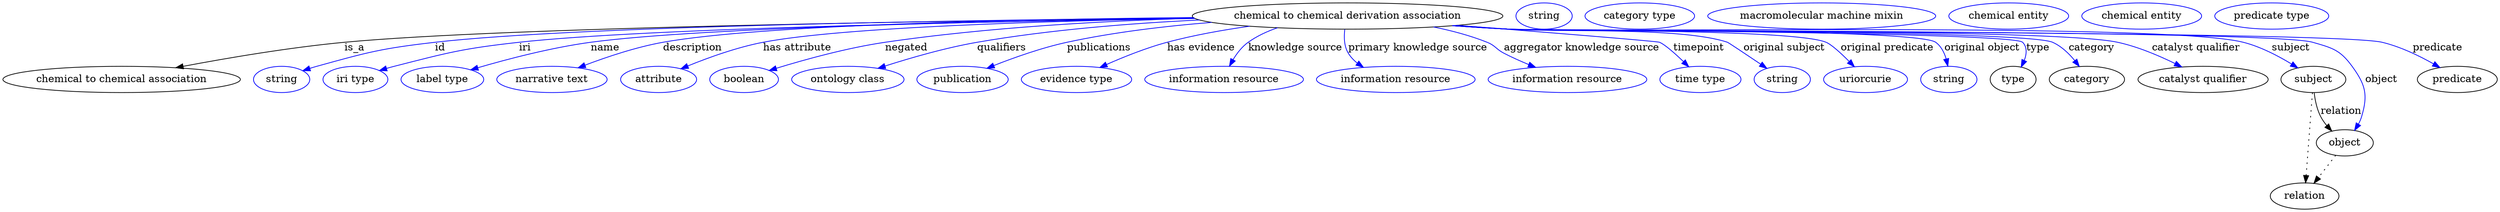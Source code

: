 digraph {
	graph [bb="0,0,3411.1,283"];
	node [label="\N"];
	"chemical to chemical derivation association"	[height=0.5,
		label="chemical to chemical derivation association",
		pos="1838.5,265",
		width=5.9036];
	"chemical to chemical association"	[height=0.5,
		pos="162.49,178",
		width=4.5135];
	"chemical to chemical derivation association" -> "chemical to chemical association"	[label=is_a,
		lp="482.49,221.5",
		pos="e,236.63,194.03 1628.4,262.14 1301.7,258.65 686.93,249.54 468.49,229 392.97,221.9 307.88,207.47 246.63,195.93"];
	id	[color=blue,
		height=0.5,
		label=string,
		pos="381.49,178",
		width=1.0652];
	"chemical to chemical derivation association" -> id	[color=blue,
		label=id,
		lp="600.49,221.5",
		pos="e,410.47,190.01 1628.1,262.42 1326.8,259.42 787.38,251.07 593.49,229 519.61,220.59 501.15,215.79 429.49,196 426.38,195.14 423.18,\
194.18 419.98,193.17",
		style=solid];
	iri	[color=blue,
		height=0.5,
		label="iri type",
		pos="482.49,178",
		width=1.2277];
	"chemical to chemical derivation association" -> iri	[color=blue,
		label=iri,
		lp="718.49,221.5",
		pos="e,515.1,190.16 1630,261.41 1354.1,257.3 882.49,247.77 710.49,229 631.8,220.41 612.21,215.46 535.49,196 532.06,195.13 528.52,194.16 \
524.99,193.14",
		style=solid];
	name	[color=blue,
		height=0.5,
		label="label type",
		pos="601.49,178",
		width=1.5707];
	"chemical to chemical derivation association" -> name	[color=blue,
		label=name,
		lp="823.49,221.5",
		pos="e,640.11,191.18 1628.7,261.96 1373.3,258.59 957.07,250.01 803.49,229 750.08,221.7 690.31,205.92 649.74,194.03",
		style=solid];
	description	[color=blue,
		height=0.5,
		label="narrative text",
		pos="751.49,178",
		width=2.0943];
	"chemical to chemical derivation association" -> description	[color=blue,
		label=description,
		lp="942.99,221.5",
		pos="e,787.05,193.95 1627.3,263.01 1394.8,260.69 1036.3,253.15 902.49,229 865.98,222.41 826.22,208.97 796.66,197.69",
		style=solid];
	"has attribute"	[color=blue,
		height=0.5,
		label=attribute,
		pos="896.49,178",
		width=1.4443];
	"chemical to chemical derivation association" -> "has attribute"	[color=blue,
		label="has attribute",
		lp="1085.5,221.5",
		pos="e,927.06,192.73 1629.1,261.8 1430.7,258.45 1147.3,250.05 1038.5,229 1003,222.14 964.46,208.11 936.49,196.66",
		style=solid];
	negated	[color=blue,
		height=0.5,
		label=boolean,
		pos="1013.5,178",
		width=1.2999];
	"chemical to chemical derivation association" -> negated	[color=blue,
		label=negated,
		lp="1234.5,221.5",
		pos="e,1047.7,190.33 1629.1,261.93 1505.3,258.34 1345.8,249.61 1205.5,229 1153.9,221.42 1096.1,205.31 1057.6,193.41",
		style=solid];
	qualifiers	[color=blue,
		height=0.5,
		label="ontology class",
		pos="1154.5,178",
		width=2.1304];
	"chemical to chemical derivation association" -> qualifiers	[color=blue,
		label=qualifiers,
		lp="1365,221.5",
		pos="e,1195.8,193.28 1635.6,259.57 1542.4,255.09 1430.8,246.26 1331.5,229 1288.2,221.48 1240.3,207.6 1205.3,196.37",
		style=solid];
	publications	[color=blue,
		height=0.5,
		label=publication,
		pos="1311.5,178",
		width=1.7332];
	"chemical to chemical derivation association" -> publications	[color=blue,
		label=publications,
		lp="1498.5,221.5",
		pos="e,1344.9,193.32 1652.5,256.28 1589.2,251.21 1518.3,242.84 1454.5,229 1420,221.52 1382.4,208.14 1354.4,197.11",
		style=solid];
	"has evidence"	[color=blue,
		height=0.5,
		label="evidence type",
		pos="1467.5,178",
		width=2.0943];
	"chemical to chemical derivation association" -> "has evidence"	[color=blue,
		label="has evidence",
		lp="1638,221.5",
		pos="e,1499.4,194.37 1704.3,251.01 1667.4,245.81 1627.6,238.68 1591.5,229 1563.1,221.39 1532.5,209.08 1508.8,198.58",
		style=solid];
	"knowledge source"	[color=blue,
		height=0.5,
		label="information resource",
		pos="1669.5,178",
		width=3.015];
	"chemical to chemical derivation association" -> "knowledge source"	[color=blue,
		label="knowledge source",
		lp="1767,221.5",
		pos="e,1676.9,196.24 1742.7,248.93 1728.4,244.04 1714.5,237.57 1702.5,229 1693.9,222.9 1687,213.84 1681.7,205.1",
		style=solid];
	"primary knowledge source"	[color=blue,
		height=0.5,
		label="information resource",
		pos="1904.5,178",
		width=3.015];
	"chemical to chemical derivation association" -> "primary knowledge source"	[color=blue,
		label="primary knowledge source",
		lp="1934.5,221.5",
		pos="e,1860.1,194.65 1834.7,246.59 1833.4,236.37 1833.6,223.63 1839.5,214 1842.7,208.82 1846.9,204.35 1851.7,200.52",
		style=solid];
	"aggregator knowledge source"	[color=blue,
		height=0.5,
		label="information resource",
		pos="2139.5,178",
		width=3.015];
	"chemical to chemical derivation association" -> "aggregator knowledge source"	[color=blue,
		label="aggregator knowledge source",
		lp="2159,221.5",
		pos="e,2095.8,194.64 1956.2,250 1980.9,244.97 2006.5,238.18 2029.5,229 2040.8,224.48 2041.7,219.64 2052.5,214 2063.2,208.42 2075,203.13 \
2086.4,198.44",
		style=solid];
	timepoint	[color=blue,
		height=0.5,
		label="time type",
		pos="2321.5,178",
		width=1.5346];
	"chemical to chemical derivation association" -> timepoint	[color=blue,
		label=timepoint,
		lp="2319.5,221.5",
		pos="e,2305.5,195.38 1988.6,252.24 2110.3,242.63 2262.2,230.4 2265.5,229 2272.9,225.82 2286.3,214.01 2298.1,202.67",
		style=solid];
	"original subject"	[color=blue,
		height=0.5,
		label=string,
		pos="2433.5,178",
		width=1.0652];
	"chemical to chemical derivation association" -> "original subject"	[color=blue,
		label="original subject",
		lp="2436.5,221.5",
		pos="e,2412.4,193.27 1988.3,252.2 2012.5,250.39 2037.2,248.6 2060.5,247 2126.7,242.47 2295.6,250.13 2358.5,229 2359.8,228.55 2383.5,212.7 \
2403.9,198.97",
		style=solid];
	"original predicate"	[color=blue,
		height=0.5,
		label=uriorcurie,
		pos="2547.5,178",
		width=1.5887];
	"chemical to chemical derivation association" -> "original predicate"	[color=blue,
		label="original predicate",
		lp="2577,221.5",
		pos="e,2532.2,195.46 1985.6,252.01 2010.6,250.18 2036.3,248.43 2060.5,247 2108.6,244.16 2449,247.5 2493.5,229 2500.8,225.96 2513.7,214.16 \
2525,202.78",
		style=solid];
	"original object"	[color=blue,
		height=0.5,
		label=string,
		pos="2661.5,178",
		width=1.0652];
	"chemical to chemical derivation association" -> "original object"	[color=blue,
		label="original object",
		lp="2707,221.5",
		pos="e,2660.1,196.31 1984.4,251.87 2009.8,250.04 2035.9,248.32 2060.5,247 2092.8,245.26 2617.3,248.04 2643.5,229 2650.9,223.62 2655.3,\
214.91 2657.8,206.25",
		style=solid];
	type	[height=0.5,
		pos="2749.5,178",
		width=0.86659];
	"chemical to chemical derivation association" -> type	[color=blue,
		label=type,
		lp="2783.5,221.5",
		pos="e,2760.5,194.96 1983.5,251.83 2009.1,249.98 2035.6,248.27 2060.5,247 2080,246 2748.9,242.97 2762.5,229 2768.9,222.4 2768.1,213.03 \
2764.8,204.19",
		style=solid];
	category	[height=0.5,
		pos="2850.5,178",
		width=1.4263];
	"chemical to chemical derivation association" -> category	[color=blue,
		label=category,
		lp="2857,221.5",
		pos="e,2840,195.81 1983.5,251.8 2009.1,249.96 2035.6,248.25 2060.5,247 2101.7,244.92 2765.8,245.85 2803.5,229 2815.6,223.61 2826,213.5 \
2833.9,203.77",
		style=solid];
	"catalyst qualifier"	[height=0.5,
		pos="3008.5,178",
		width=2.4734];
	"chemical to chemical derivation association" -> "catalyst qualifier"	[color=blue,
		label="catalyst qualifier",
		lp="3000,221.5",
		pos="e,2979.5,195.23 1982.9,251.79 2008.7,249.93 2035.4,248.23 2060.5,247 2152.8,242.47 2802.1,248.66 2892.5,229 2919.7,223.08 2948.4,\
210.75 2970.5,199.81",
		style=solid];
	subject	[height=0.5,
		pos="3159.5,178",
		width=1.2277];
	"chemical to chemical derivation association" -> subject	[color=blue,
		label=subject,
		lp="3129.5,221.5",
		pos="e,3138,194.04 1982.6,251.73 2008.5,249.88 2035.3,248.19 2060.5,247 2171.9,241.74 2956.4,256.73 3064.5,229 3087.5,223.08 3111.2,210.62 \
3129.2,199.62",
		style=solid];
	object	[height=0.5,
		pos="3202.5,91",
		width=1.0832];
	"chemical to chemical derivation association" -> object	[color=blue,
		label=object,
		lp="3252.5,178",
		pos="e,3215.9,108.09 1982.3,251.72 2008.3,249.86 2035.2,248.17 2060.5,247 2121.5,244.17 3100.9,246.26 3159.5,229 3186.1,221.15 3196.2,\
218.5 3212.5,196 3230.7,170.69 3234.4,156.9 3225.5,127 3224.5,123.55 3223,120.13 3221.2,116.85",
		style=solid];
	predicate	[height=0.5,
		pos="3356.5,178",
		width=1.5165];
	"chemical to chemical derivation association" -> predicate	[color=blue,
		label=predicate,
		lp="3329.5,221.5",
		pos="e,3332.6,194.31 1982,251.71 2008.1,249.85 2035.1,248.16 2060.5,247 2126.7,243.97 3189,244.34 3253.5,229 3278.4,223.08 3304.2,210.49 \
3323.8,199.42",
		style=solid];
	association_type	[color=blue,
		height=0.5,
		label=string,
		pos="2107.5,265",
		width=1.0652];
	association_category	[color=blue,
		height=0.5,
		label="category type",
		pos="2238.5,265",
		width=2.0762];
	"chemical to chemical derivation association_catalyst qualifier"	[color=blue,
		height=0.5,
		label="macromolecular machine mixin",
		pos="2487.5,265",
		width=4.3329];
	subject -> object	[label=relation,
		lp="3197.5,134.5",
		pos="e,3184.6,107.23 3160.6,159.55 3161.8,149.57 3164.3,137.07 3169.5,127 3171.7,122.68 3174.6,118.52 3177.8,114.66"];
	relation	[height=0.5,
		pos="3147.5,18",
		width=1.2999];
	subject -> relation	[pos="e,3148.8,36.188 3158.2,159.79 3156.1,132.48 3152,78.994 3149.6,46.38",
		style=dotted];
	"chemical to chemical derivation association_subject"	[color=blue,
		height=0.5,
		label="chemical entity",
		pos="2743.5,265",
		width=2.2748];
	object -> relation	[pos="e,3160.3,35.54 3190,73.889 3183.1,64.939 3174.3,53.617 3166.5,43.584",
		style=dotted];
	"chemical to chemical derivation association_object"	[color=blue,
		height=0.5,
		label="chemical entity",
		pos="2925.5,265",
		width=2.2748];
	"chemical to chemical derivation association_predicate"	[color=blue,
		height=0.5,
		label="predicate type",
		pos="3103.5,265",
		width=2.1665];
}

